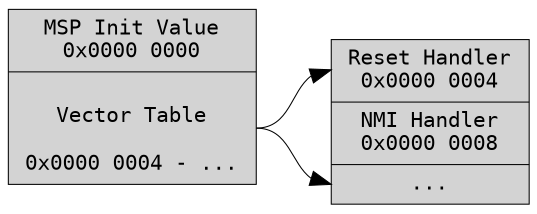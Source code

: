 digraph {
    rankdir=LR
    compound=true
    fontname="Inconsolata, Consolas"
    fontsize=10
    margin="0,0"
    ranksep=0.5
    penwidth=0.5
    
    node [shape=record, fontname="Inconsolata, Consolas", fontsize=10, penwidth=0.5, style=filled, colorscheme=spectral7]
    edge [fontname="Inconsolata, Consolas", fontsize=10, penwidth=0.5]

	block0[label="<msp>MSP Init Value\n0x0000 0000\n|
				  <vector>\nVector Table\n\n0x0000 0004 - ...\n"]

	vector[label="<reset>Reset Handler\n0x0000 0004\n|
	                <nmi>NMI Handler\n0x0000 0008\n|
					<end>...\n"]

	block0:vector -> vector:reset
	block0:vector -> vector:end
}

